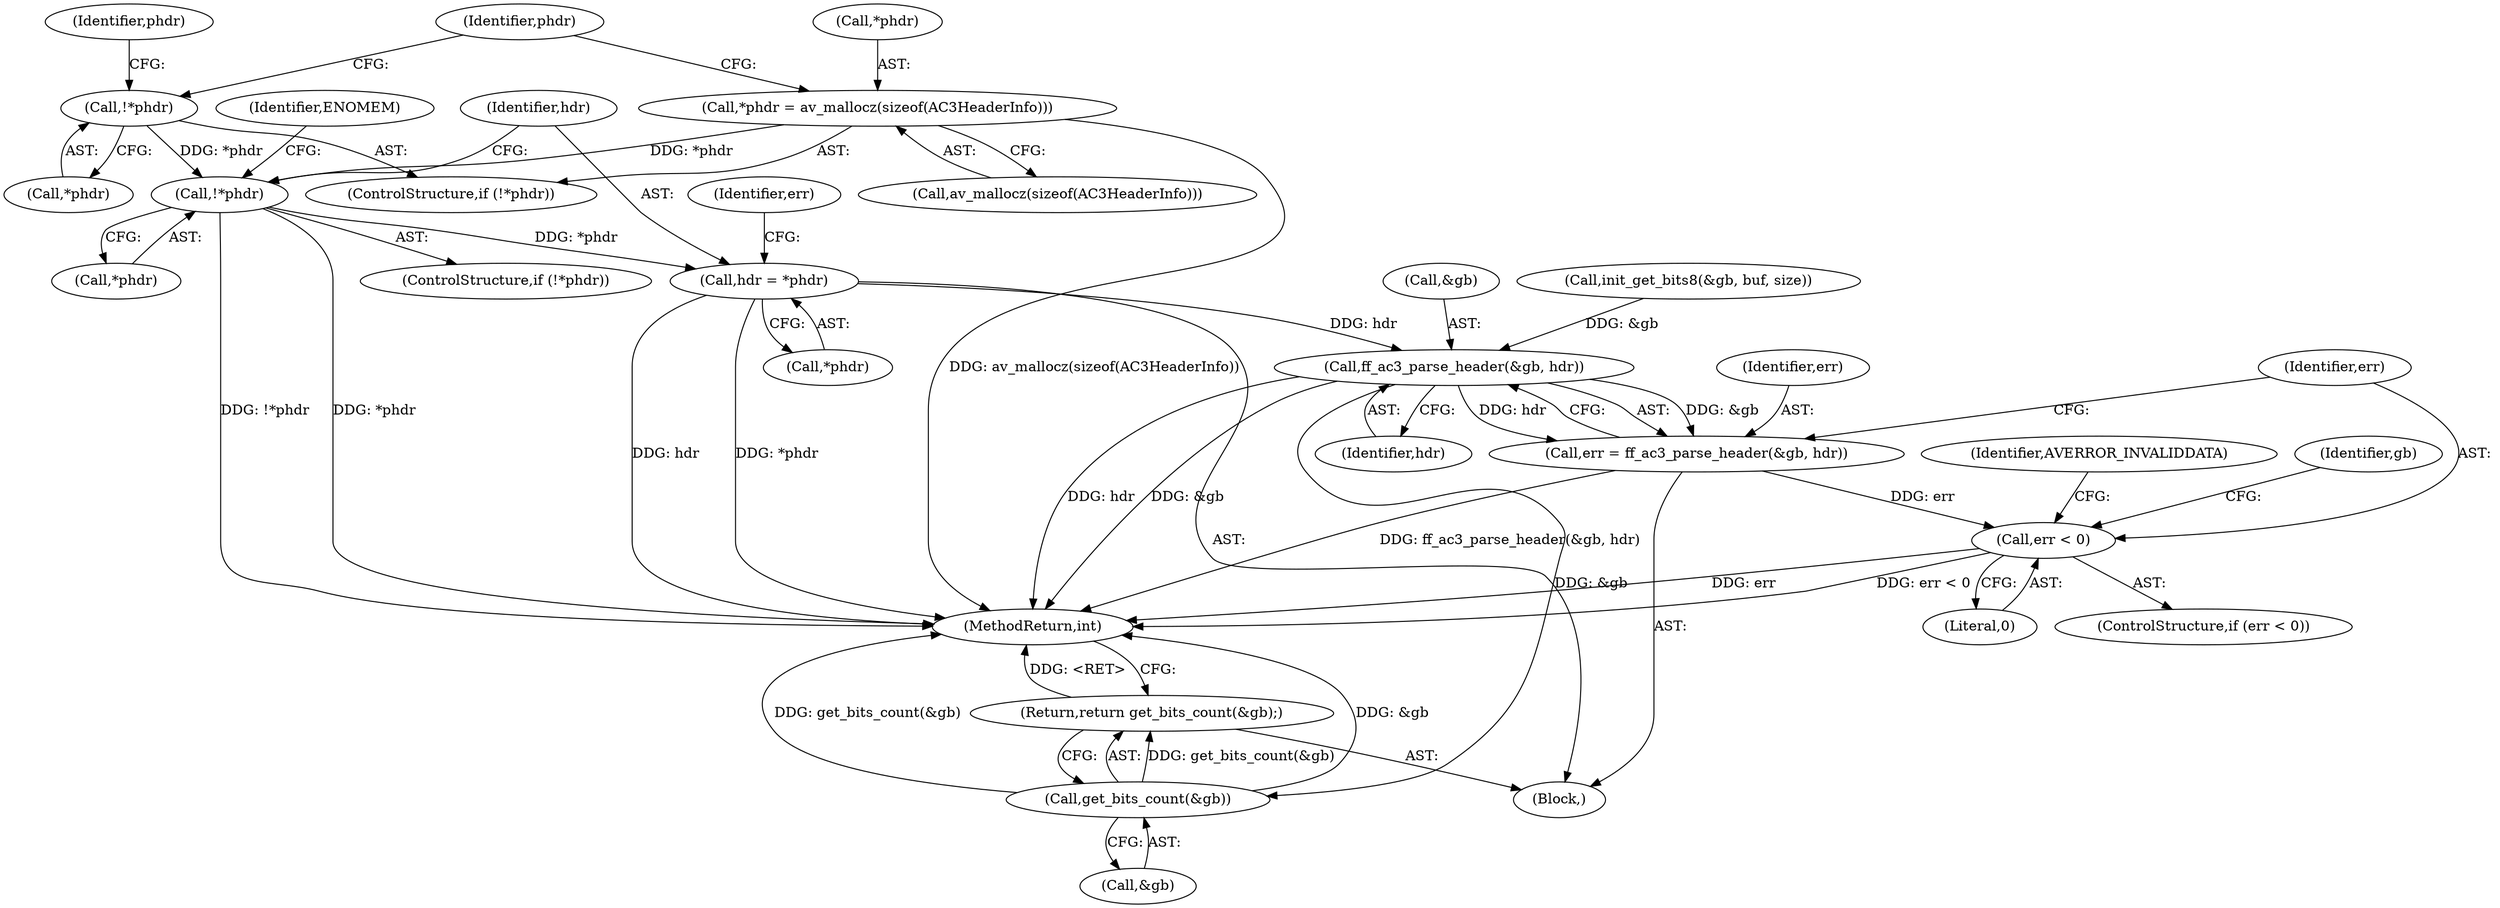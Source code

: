 digraph "0_FFmpeg_00e8181bd97c834fe60751b0c511d4bb97875f78@pointer" {
"1000125" [label="(Call,hdr = *phdr)"];
"1000119" [label="(Call,!*phdr)"];
"1000112" [label="(Call,*phdr = av_mallocz(sizeof(AC3HeaderInfo)))"];
"1000109" [label="(Call,!*phdr)"];
"1000144" [label="(Call,ff_ac3_parse_header(&gb, hdr))"];
"1000142" [label="(Call,err = ff_ac3_parse_header(&gb, hdr))"];
"1000149" [label="(Call,err < 0)"];
"1000155" [label="(Call,get_bits_count(&gb))"];
"1000154" [label="(Return,return get_bits_count(&gb);)"];
"1000142" [label="(Call,err = ff_ac3_parse_header(&gb, hdr))"];
"1000118" [label="(ControlStructure,if (!*phdr))"];
"1000130" [label="(Identifier,err)"];
"1000149" [label="(Call,err < 0)"];
"1000158" [label="(MethodReturn,int)"];
"1000119" [label="(Call,!*phdr)"];
"1000113" [label="(Call,*phdr)"];
"1000114" [label="(Identifier,phdr)"];
"1000120" [label="(Call,*phdr)"];
"1000125" [label="(Call,hdr = *phdr)"];
"1000156" [label="(Call,&gb)"];
"1000148" [label="(ControlStructure,if (err < 0))"];
"1000143" [label="(Identifier,err)"];
"1000157" [label="(Identifier,gb)"];
"1000115" [label="(Call,av_mallocz(sizeof(AC3HeaderInfo)))"];
"1000155" [label="(Call,get_bits_count(&gb))"];
"1000104" [label="(Block,)"];
"1000144" [label="(Call,ff_ac3_parse_header(&gb, hdr))"];
"1000126" [label="(Identifier,hdr)"];
"1000147" [label="(Identifier,hdr)"];
"1000110" [label="(Call,*phdr)"];
"1000150" [label="(Identifier,err)"];
"1000124" [label="(Identifier,ENOMEM)"];
"1000109" [label="(Call,!*phdr)"];
"1000127" [label="(Call,*phdr)"];
"1000154" [label="(Return,return get_bits_count(&gb);)"];
"1000112" [label="(Call,*phdr = av_mallocz(sizeof(AC3HeaderInfo)))"];
"1000131" [label="(Call,init_get_bits8(&gb, buf, size))"];
"1000121" [label="(Identifier,phdr)"];
"1000108" [label="(ControlStructure,if (!*phdr))"];
"1000153" [label="(Identifier,AVERROR_INVALIDDATA)"];
"1000145" [label="(Call,&gb)"];
"1000151" [label="(Literal,0)"];
"1000125" -> "1000104"  [label="AST: "];
"1000125" -> "1000127"  [label="CFG: "];
"1000126" -> "1000125"  [label="AST: "];
"1000127" -> "1000125"  [label="AST: "];
"1000130" -> "1000125"  [label="CFG: "];
"1000125" -> "1000158"  [label="DDG: hdr"];
"1000125" -> "1000158"  [label="DDG: *phdr"];
"1000119" -> "1000125"  [label="DDG: *phdr"];
"1000125" -> "1000144"  [label="DDG: hdr"];
"1000119" -> "1000118"  [label="AST: "];
"1000119" -> "1000120"  [label="CFG: "];
"1000120" -> "1000119"  [label="AST: "];
"1000124" -> "1000119"  [label="CFG: "];
"1000126" -> "1000119"  [label="CFG: "];
"1000119" -> "1000158"  [label="DDG: !*phdr"];
"1000119" -> "1000158"  [label="DDG: *phdr"];
"1000112" -> "1000119"  [label="DDG: *phdr"];
"1000109" -> "1000119"  [label="DDG: *phdr"];
"1000112" -> "1000108"  [label="AST: "];
"1000112" -> "1000115"  [label="CFG: "];
"1000113" -> "1000112"  [label="AST: "];
"1000115" -> "1000112"  [label="AST: "];
"1000121" -> "1000112"  [label="CFG: "];
"1000112" -> "1000158"  [label="DDG: av_mallocz(sizeof(AC3HeaderInfo))"];
"1000109" -> "1000108"  [label="AST: "];
"1000109" -> "1000110"  [label="CFG: "];
"1000110" -> "1000109"  [label="AST: "];
"1000114" -> "1000109"  [label="CFG: "];
"1000121" -> "1000109"  [label="CFG: "];
"1000144" -> "1000142"  [label="AST: "];
"1000144" -> "1000147"  [label="CFG: "];
"1000145" -> "1000144"  [label="AST: "];
"1000147" -> "1000144"  [label="AST: "];
"1000142" -> "1000144"  [label="CFG: "];
"1000144" -> "1000158"  [label="DDG: &gb"];
"1000144" -> "1000158"  [label="DDG: hdr"];
"1000144" -> "1000142"  [label="DDG: &gb"];
"1000144" -> "1000142"  [label="DDG: hdr"];
"1000131" -> "1000144"  [label="DDG: &gb"];
"1000144" -> "1000155"  [label="DDG: &gb"];
"1000142" -> "1000104"  [label="AST: "];
"1000143" -> "1000142"  [label="AST: "];
"1000150" -> "1000142"  [label="CFG: "];
"1000142" -> "1000158"  [label="DDG: ff_ac3_parse_header(&gb, hdr)"];
"1000142" -> "1000149"  [label="DDG: err"];
"1000149" -> "1000148"  [label="AST: "];
"1000149" -> "1000151"  [label="CFG: "];
"1000150" -> "1000149"  [label="AST: "];
"1000151" -> "1000149"  [label="AST: "];
"1000153" -> "1000149"  [label="CFG: "];
"1000157" -> "1000149"  [label="CFG: "];
"1000149" -> "1000158"  [label="DDG: err < 0"];
"1000149" -> "1000158"  [label="DDG: err"];
"1000155" -> "1000154"  [label="AST: "];
"1000155" -> "1000156"  [label="CFG: "];
"1000156" -> "1000155"  [label="AST: "];
"1000154" -> "1000155"  [label="CFG: "];
"1000155" -> "1000158"  [label="DDG: get_bits_count(&gb)"];
"1000155" -> "1000158"  [label="DDG: &gb"];
"1000155" -> "1000154"  [label="DDG: get_bits_count(&gb)"];
"1000154" -> "1000104"  [label="AST: "];
"1000158" -> "1000154"  [label="CFG: "];
"1000154" -> "1000158"  [label="DDG: <RET>"];
}

